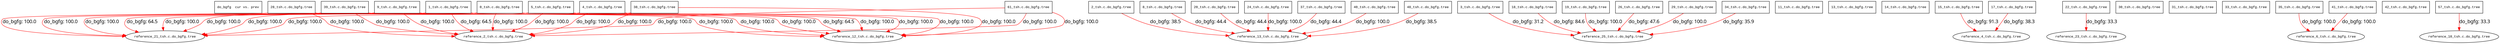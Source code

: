 digraph AST {
  graph [fontname="Times New Roman",fontsize=10];
  node  [fontname="Courier New",fontsize=10];
  edge  [fontname="Times New Roman",fontsize=10];

  node0 [label="do_bgfg  cur vs. prev",shape=box];
  node0_tsh [label="0_tsh.c.do_bgfg.tree", shape=box];
  nodereference_2_tsh [label="reference_2_tsh.c.do_bgfg.tree", shape=ellipse];
  node0_tsh -> nodereference_2_tsh [label="do_bgfg: 100.0", color=red, fontsize=15];
  nodereference_12_tsh [label="reference_12_tsh.c.do_bgfg.tree", shape=ellipse];
  node0_tsh -> nodereference_12_tsh [label="do_bgfg: 100.0", color=red, fontsize=15];
  nodereference_21_tsh [label="reference_21_tsh.c.do_bgfg.tree", shape=ellipse];
  node0_tsh -> nodereference_21_tsh [label="do_bgfg: 100.0", color=red, fontsize=15];
  node1_tsh [label="1_tsh.c.do_bgfg.tree", shape=box];
  nodereference_2_tsh [label="reference_2_tsh.c.do_bgfg.tree", shape=ellipse];
  node1_tsh -> nodereference_2_tsh [label="do_bgfg: 64.5", color=red, fontsize=15];
  nodereference_12_tsh [label="reference_12_tsh.c.do_bgfg.tree", shape=ellipse];
  node1_tsh -> nodereference_12_tsh [label="do_bgfg: 64.5", color=red, fontsize=15];
  nodereference_21_tsh [label="reference_21_tsh.c.do_bgfg.tree", shape=ellipse];
  node1_tsh -> nodereference_21_tsh [label="do_bgfg: 64.5", color=red, fontsize=15];
  node2_tsh [label="2_tsh.c.do_bgfg.tree", shape=box];
  nodereference_13_tsh [label="reference_13_tsh.c.do_bgfg.tree", shape=ellipse];
  node2_tsh -> nodereference_13_tsh [label="do_bgfg: 38.5", color=red, fontsize=15];
  node3_tsh [label="3_tsh.c.do_bgfg.tree", shape=box];
  nodereference_25_tsh [label="reference_25_tsh.c.do_bgfg.tree", shape=ellipse];
  node3_tsh -> nodereference_25_tsh [label="do_bgfg: 31.2", color=red, fontsize=15];
  node4_tsh [label="4_tsh.c.do_bgfg.tree", shape=box];
  nodereference_2_tsh [label="reference_2_tsh.c.do_bgfg.tree", shape=ellipse];
  node4_tsh -> nodereference_2_tsh [label="do_bgfg: 100.0", color=red, fontsize=15];
  nodereference_12_tsh [label="reference_12_tsh.c.do_bgfg.tree", shape=ellipse];
  node4_tsh -> nodereference_12_tsh [label="do_bgfg: 100.0", color=red, fontsize=15];
  nodereference_21_tsh [label="reference_21_tsh.c.do_bgfg.tree", shape=ellipse];
  node4_tsh -> nodereference_21_tsh [label="do_bgfg: 100.0", color=red, fontsize=15];
  node5_tsh [label="5_tsh.c.do_bgfg.tree", shape=box];
  nodereference_2_tsh [label="reference_2_tsh.c.do_bgfg.tree", shape=ellipse];
  node5_tsh -> nodereference_2_tsh [label="do_bgfg: 100.0", color=red, fontsize=15];
  nodereference_12_tsh [label="reference_12_tsh.c.do_bgfg.tree", shape=ellipse];
  node5_tsh -> nodereference_12_tsh [label="do_bgfg: 100.0", color=red, fontsize=15];
  nodereference_21_tsh [label="reference_21_tsh.c.do_bgfg.tree", shape=ellipse];
  node5_tsh -> nodereference_21_tsh [label="do_bgfg: 100.0", color=red, fontsize=15];
  node8_tsh [label="8_tsh.c.do_bgfg.tree", shape=box];
  nodereference_13_tsh [label="reference_13_tsh.c.do_bgfg.tree", shape=ellipse];
  node8_tsh -> nodereference_13_tsh [label="do_bgfg: 44.4", color=red, fontsize=15];
  node9_tsh [label="9_tsh.c.do_bgfg.tree", shape=box];
  nodereference_2_tsh [label="reference_2_tsh.c.do_bgfg.tree", shape=ellipse];
  node9_tsh -> nodereference_2_tsh [label="do_bgfg: 100.0", color=red, fontsize=15];
  nodereference_12_tsh [label="reference_12_tsh.c.do_bgfg.tree", shape=ellipse];
  node9_tsh -> nodereference_12_tsh [label="do_bgfg: 100.0", color=red, fontsize=15];
  nodereference_21_tsh [label="reference_21_tsh.c.do_bgfg.tree", shape=ellipse];
  node9_tsh -> nodereference_21_tsh [label="do_bgfg: 100.0", color=red, fontsize=15];
  node11_tsh [label="11_tsh.c.do_bgfg.tree", shape=box];
  node13_tsh [label="13_tsh.c.do_bgfg.tree", shape=box];
  node14_tsh [label="14_tsh.c.do_bgfg.tree", shape=box];
  node15_tsh [label="15_tsh.c.do_bgfg.tree", shape=box];
  nodereference_4_tsh [label="reference_4_tsh.c.do_bgfg.tree", shape=ellipse];
  node15_tsh -> nodereference_4_tsh [label="do_bgfg: 91.3", color=red, fontsize=15];
  node17_tsh [label="17_tsh.c.do_bgfg.tree", shape=box];
  nodereference_4_tsh [label="reference_4_tsh.c.do_bgfg.tree", shape=ellipse];
  node17_tsh -> nodereference_4_tsh [label="do_bgfg: 38.3", color=red, fontsize=15];
  node18_tsh [label="18_tsh.c.do_bgfg.tree", shape=box];
  nodereference_25_tsh [label="reference_25_tsh.c.do_bgfg.tree", shape=ellipse];
  node18_tsh -> nodereference_25_tsh [label="do_bgfg: 84.6", color=red, fontsize=15];
  node19_tsh [label="19_tsh.c.do_bgfg.tree", shape=box];
  nodereference_25_tsh [label="reference_25_tsh.c.do_bgfg.tree", shape=ellipse];
  node19_tsh -> nodereference_25_tsh [label="do_bgfg: 100.0", color=red, fontsize=15];
  node20_tsh [label="20_tsh.c.do_bgfg.tree", shape=box];
  nodereference_13_tsh [label="reference_13_tsh.c.do_bgfg.tree", shape=ellipse];
  node20_tsh -> nodereference_13_tsh [label="do_bgfg: 44.4", color=red, fontsize=15];
  node22_tsh [label="22_tsh.c.do_bgfg.tree", shape=box];
  nodereference_23_tsh [label="reference_23_tsh.c.do_bgfg.tree", shape=ellipse];
  node22_tsh -> nodereference_23_tsh [label="do_bgfg: 33.3", color=red, fontsize=15];
  node24_tsh [label="24_tsh.c.do_bgfg.tree", shape=box];
  nodereference_13_tsh [label="reference_13_tsh.c.do_bgfg.tree", shape=ellipse];
  node24_tsh -> nodereference_13_tsh [label="do_bgfg: 100.0", color=red, fontsize=15];
  node26_tsh [label="26_tsh.c.do_bgfg.tree", shape=box];
  nodereference_25_tsh [label="reference_25_tsh.c.do_bgfg.tree", shape=ellipse];
  node26_tsh -> nodereference_25_tsh [label="do_bgfg: 47.6", color=red, fontsize=15];
  node28_tsh [label="28_tsh.c.do_bgfg.tree", shape=box];
  nodereference_2_tsh [label="reference_2_tsh.c.do_bgfg.tree", shape=ellipse];
  node28_tsh -> nodereference_2_tsh [label="do_bgfg: 100.0", color=red, fontsize=15];
  nodereference_12_tsh [label="reference_12_tsh.c.do_bgfg.tree", shape=ellipse];
  node28_tsh -> nodereference_12_tsh [label="do_bgfg: 100.0", color=red, fontsize=15];
  nodereference_21_tsh [label="reference_21_tsh.c.do_bgfg.tree", shape=ellipse];
  node28_tsh -> nodereference_21_tsh [label="do_bgfg: 100.0", color=red, fontsize=15];
  node29_tsh [label="29_tsh.c.do_bgfg.tree", shape=box];
  nodereference_25_tsh [label="reference_25_tsh.c.do_bgfg.tree", shape=ellipse];
  node29_tsh -> nodereference_25_tsh [label="do_bgfg: 100.0", color=red, fontsize=15];
  node30_tsh [label="30_tsh.c.do_bgfg.tree", shape=box];
  node31_tsh [label="31_tsh.c.do_bgfg.tree", shape=box];
  node33_tsh [label="33_tsh.c.do_bgfg.tree", shape=box];
  node34_tsh [label="34_tsh.c.do_bgfg.tree", shape=box];
  nodereference_25_tsh [label="reference_25_tsh.c.do_bgfg.tree", shape=ellipse];
  node34_tsh -> nodereference_25_tsh [label="do_bgfg: 35.9", color=red, fontsize=15];
  node35_tsh [label="35_tsh.c.do_bgfg.tree", shape=box];
  nodereference_6_tsh [label="reference_6_tsh.c.do_bgfg.tree", shape=ellipse];
  node35_tsh -> nodereference_6_tsh [label="do_bgfg: 100.0", color=red, fontsize=15];
  node37_tsh [label="37_tsh.c.do_bgfg.tree", shape=box];
  nodereference_13_tsh [label="reference_13_tsh.c.do_bgfg.tree", shape=ellipse];
  node37_tsh -> nodereference_13_tsh [label="do_bgfg: 44.4", color=red, fontsize=15];
  node38_tsh [label="38_tsh.c.do_bgfg.tree", shape=box];
  nodereference_2_tsh [label="reference_2_tsh.c.do_bgfg.tree", shape=ellipse];
  node38_tsh -> nodereference_2_tsh [label="do_bgfg: 100.0", color=red, fontsize=15];
  nodereference_12_tsh [label="reference_12_tsh.c.do_bgfg.tree", shape=ellipse];
  node38_tsh -> nodereference_12_tsh [label="do_bgfg: 100.0", color=red, fontsize=15];
  nodereference_21_tsh [label="reference_21_tsh.c.do_bgfg.tree", shape=ellipse];
  node38_tsh -> nodereference_21_tsh [label="do_bgfg: 100.0", color=red, fontsize=15];
  node39_tsh [label="39_tsh.c.do_bgfg.tree", shape=box];
  nodereference_2_tsh [label="reference_2_tsh.c.do_bgfg.tree", shape=ellipse];
  node39_tsh -> nodereference_2_tsh [label="do_bgfg: 100.0", color=red, fontsize=15];
  nodereference_12_tsh [label="reference_12_tsh.c.do_bgfg.tree", shape=ellipse];
  node39_tsh -> nodereference_12_tsh [label="do_bgfg: 100.0", color=red, fontsize=15];
  nodereference_21_tsh [label="reference_21_tsh.c.do_bgfg.tree", shape=ellipse];
  node39_tsh -> nodereference_21_tsh [label="do_bgfg: 100.0", color=red, fontsize=15];
  node40_tsh [label="40_tsh.c.do_bgfg.tree", shape=box];
  nodereference_13_tsh [label="reference_13_tsh.c.do_bgfg.tree", shape=ellipse];
  node40_tsh -> nodereference_13_tsh [label="do_bgfg: 100.0", color=red, fontsize=15];
  node41_tsh [label="41_tsh.c.do_bgfg.tree", shape=box];
  nodereference_6_tsh [label="reference_6_tsh.c.do_bgfg.tree", shape=ellipse];
  node41_tsh -> nodereference_6_tsh [label="do_bgfg: 100.0", color=red, fontsize=15];
  node42_tsh [label="42_tsh.c.do_bgfg.tree", shape=box];
  node48_tsh [label="48_tsh.c.do_bgfg.tree", shape=box];
  nodereference_13_tsh [label="reference_13_tsh.c.do_bgfg.tree", shape=ellipse];
  node48_tsh -> nodereference_13_tsh [label="do_bgfg: 38.5", color=red, fontsize=15];
  node57_tsh [label="57_tsh.c.do_bgfg.tree", shape=box];
  nodereference_10_tsh [label="reference_10_tsh.c.do_bgfg.tree", shape=ellipse];
  node57_tsh -> nodereference_10_tsh [label="do_bgfg: 33.3", color=red, fontsize=15];
  node61_tsh [label="61_tsh.c.do_bgfg.tree", shape=box];
  nodereference_2_tsh [label="reference_2_tsh.c.do_bgfg.tree", shape=ellipse];
  node61_tsh -> nodereference_2_tsh [label="do_bgfg: 100.0", color=red, fontsize=15];
  nodereference_12_tsh [label="reference_12_tsh.c.do_bgfg.tree", shape=ellipse];
  node61_tsh -> nodereference_12_tsh [label="do_bgfg: 100.0", color=red, fontsize=15];
  nodereference_21_tsh [label="reference_21_tsh.c.do_bgfg.tree", shape=ellipse];
  node61_tsh -> nodereference_21_tsh [label="do_bgfg: 100.0", color=red, fontsize=15];

}
